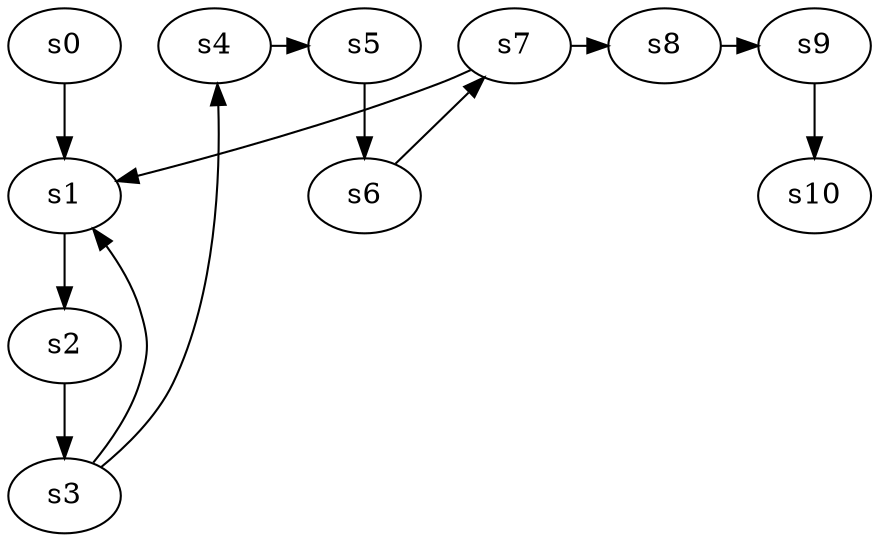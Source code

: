 digraph game_0151_chain_11 {
    s0 [name="s0", player=0];
    s1 [name="s1", player=1, target=1];
    s2 [name="s2", player=0];
    s3 [name="s3", player=1, target=1];
    s4 [name="s4", player=0];
    s5 [name="s5", player=1];
    s6 [name="s6", player=0];
    s7 [name="s7", player=1, target=1];
    s8 [name="s8", player=0];
    s9 [name="s9", player=1, target=1];
    s10 [name="s10", player=0];

    s0 -> s1;
    s1 -> s2;
    s2 -> s3;
    s3 -> s4 [constraint="time % 2 == 1"];
    s4 -> s5 [constraint="time % 4 == 0"];
    s5 -> s6;
    s6 -> s7 [constraint="time == 9 || time == 14 || time == 15 || time == 18"];
    s7 -> s8 [constraint="time % 4 == 0"];
    s8 -> s9 [constraint="time == 6 || time == 8 || time == 19"];
    s9 -> s10;
    s3 -> s1 [constraint="!(time % 3 == 0)"];
    s7 -> s1 [constraint="!(time % 3 == 0)"];
}
